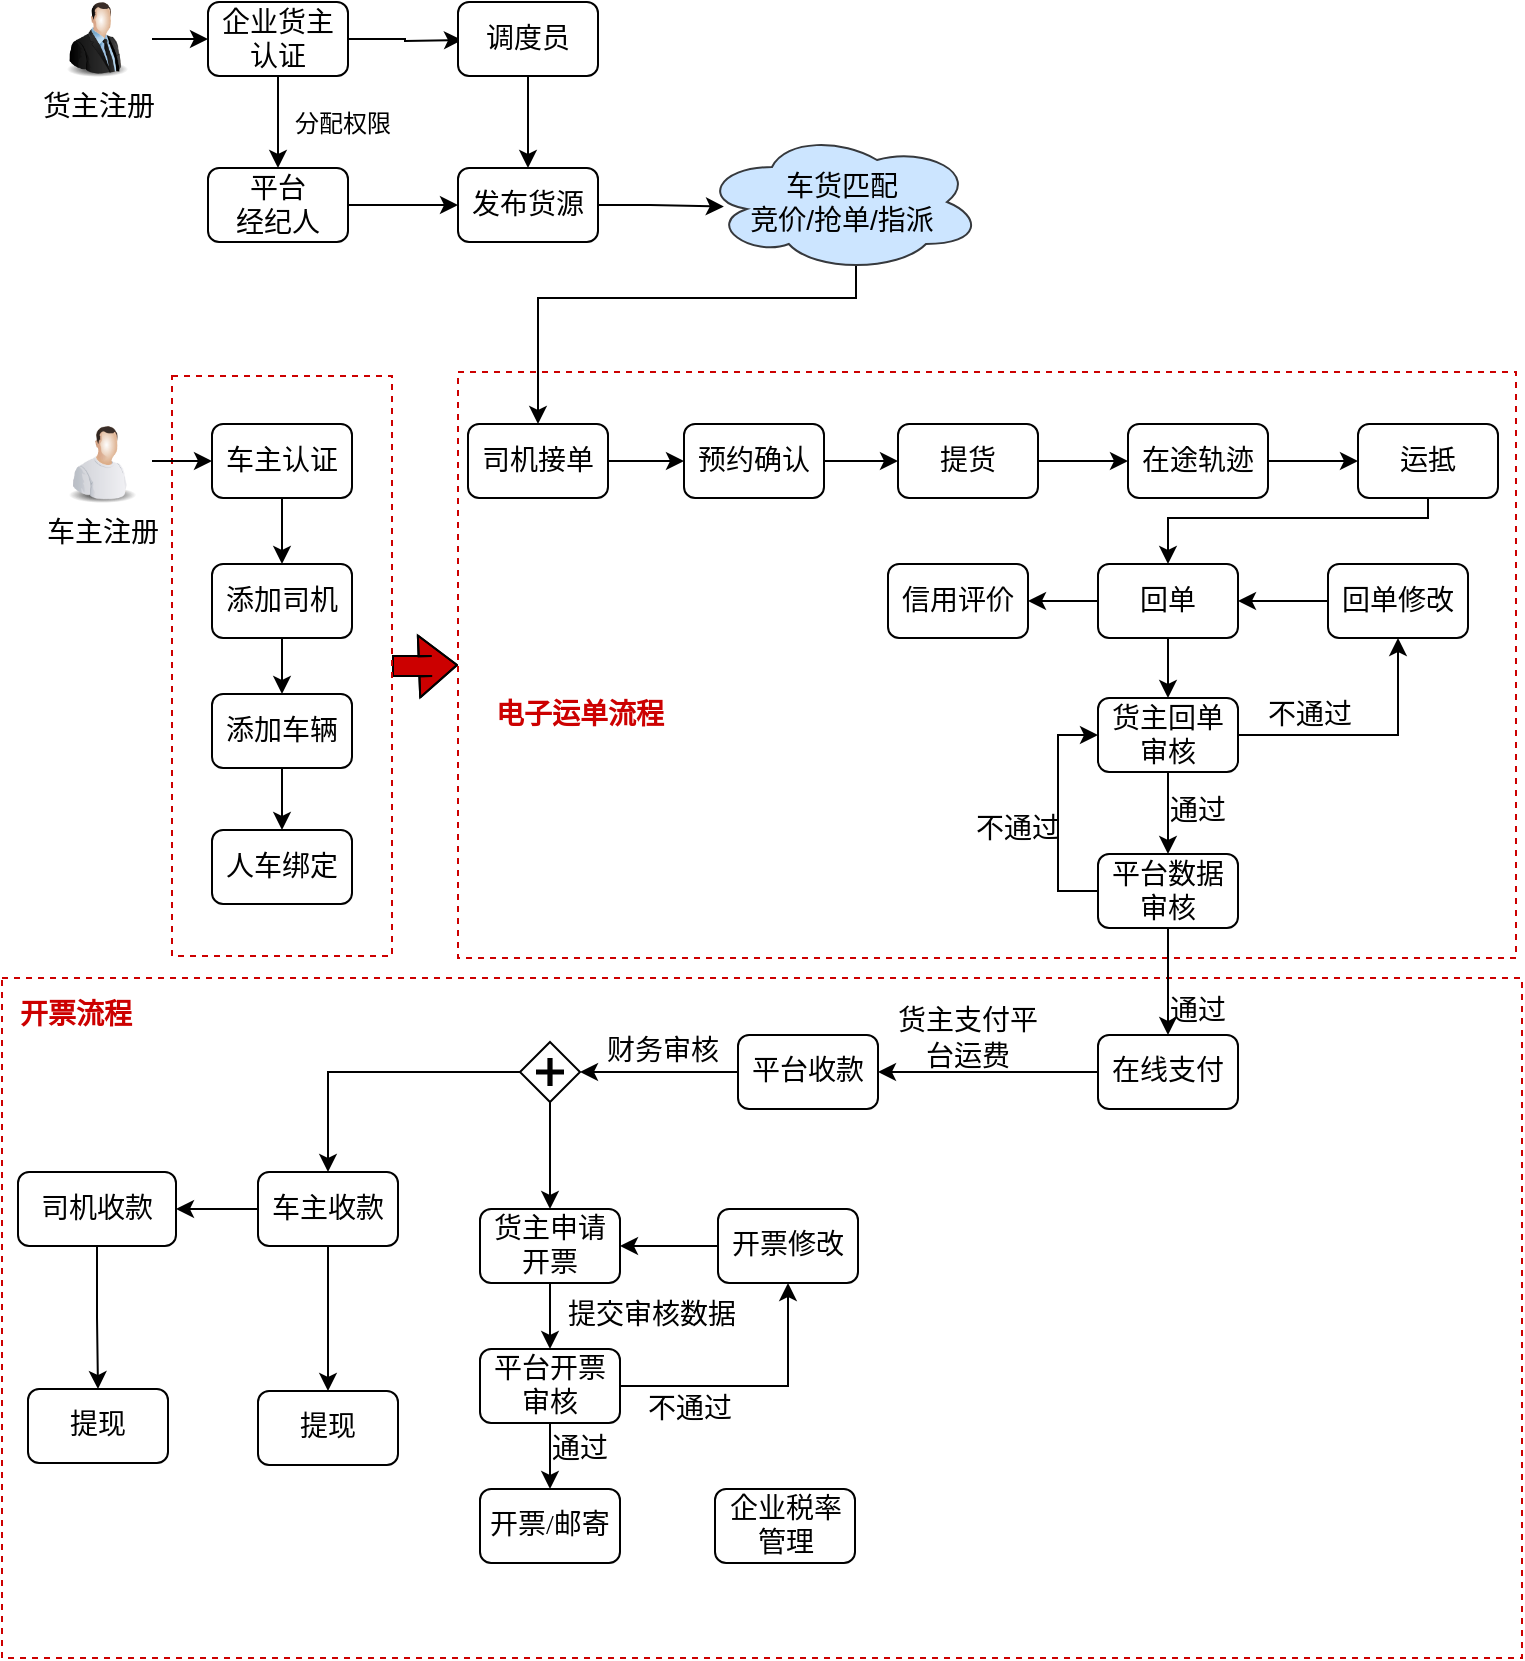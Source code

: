 <mxfile version="12.4.3" type="github" pages="1">
  <diagram id="qYqDt66bANYwKAUjIp7B" name="第 1 页">
    <mxGraphModel dx="854" dy="478" grid="1" gridSize="10" guides="1" tooltips="1" connect="1" arrows="1" fold="1" page="1" pageScale="1" pageWidth="827" pageHeight="1169" math="0" shadow="0">
      <root>
        <mxCell id="0"/>
        <mxCell id="1" parent="0"/>
        <mxCell id="UOtFKl8LUJkK913McRi7-26" value="" style="edgeStyle=orthogonalEdgeStyle;rounded=0;orthogonalLoop=1;jettySize=auto;html=1;fontSize=12;shape=flexArrow;fillColor=#CC0000;strokeColor=#000000;" parent="1" source="UOtFKl8LUJkK913McRi7-21" target="28vUUWtY91V1V11K80DQ-86" edge="1">
          <mxGeometry relative="1" as="geometry"/>
        </mxCell>
        <mxCell id="UOtFKl8LUJkK913McRi7-21" value="" style="rounded=0;whiteSpace=wrap;html=1;shadow=0;glass=0;dashed=1;comic=0;fontSize=12;strokeColor=#CC0000;" parent="1" vertex="1">
          <mxGeometry x="125" y="209" width="110" height="290" as="geometry"/>
        </mxCell>
        <mxCell id="28vUUWtY91V1V11K80DQ-142" value="" style="rounded=0;whiteSpace=wrap;html=1;shadow=0;dashed=1;strokeWidth=1;fontFamily=Verdana;fontSize=14;fillColor=none;strokeColor=#CC0000;" parent="1" vertex="1">
          <mxGeometry x="40" y="510" width="760" height="340" as="geometry"/>
        </mxCell>
        <mxCell id="28vUUWtY91V1V11K80DQ-86" value="" style="rounded=0;whiteSpace=wrap;html=1;shadow=0;strokeWidth=1;fontFamily=Verdana;fontSize=14;dashed=1;strokeColor=#CC0000;" parent="1" vertex="1">
          <mxGeometry x="268" y="207" width="529" height="293" as="geometry"/>
        </mxCell>
        <mxCell id="fRjOnY-xZo_MZWheay3A-4" style="edgeStyle=orthogonalEdgeStyle;rounded=0;orthogonalLoop=1;jettySize=auto;html=1;entryX=0;entryY=0.5;entryDx=0;entryDy=0;strokeColor=#000000;fontSize=12;fontColor=#CC0000;" edge="1" parent="1" source="28vUUWtY91V1V11K80DQ-2" target="fRjOnY-xZo_MZWheay3A-1">
          <mxGeometry relative="1" as="geometry"/>
        </mxCell>
        <mxCell id="28vUUWtY91V1V11K80DQ-2" value="司机接单" style="rounded=1;whiteSpace=wrap;html=1;shadow=0;labelBackgroundColor=none;strokeWidth=1;fontFamily=Verdana;fontSize=14;align=center;" parent="1" vertex="1">
          <mxGeometry x="273" y="233" width="70" height="37" as="geometry"/>
        </mxCell>
        <mxCell id="28vUUWtY91V1V11K80DQ-3" value="" style="edgeStyle=orthogonalEdgeStyle;rounded=0;orthogonalLoop=1;jettySize=auto;html=1;fontSize=14;fillColor=#e51400;strokeColor=#000000;" parent="1" source="28vUUWtY91V1V11K80DQ-4" target="28vUUWtY91V1V11K80DQ-6" edge="1">
          <mxGeometry relative="1" as="geometry"/>
        </mxCell>
        <mxCell id="28vUUWtY91V1V11K80DQ-4" value="提货" style="rounded=1;whiteSpace=wrap;html=1;shadow=0;labelBackgroundColor=none;strokeWidth=1;fontFamily=Verdana;fontSize=14;align=center;" parent="1" vertex="1">
          <mxGeometry x="488" y="233" width="70" height="37" as="geometry"/>
        </mxCell>
        <mxCell id="28vUUWtY91V1V11K80DQ-5" value="" style="edgeStyle=orthogonalEdgeStyle;rounded=0;orthogonalLoop=1;jettySize=auto;html=1;fontSize=14;fillColor=#e51400;strokeColor=#000000;" parent="1" source="28vUUWtY91V1V11K80DQ-6" target="28vUUWtY91V1V11K80DQ-7" edge="1">
          <mxGeometry relative="1" as="geometry"/>
        </mxCell>
        <mxCell id="28vUUWtY91V1V11K80DQ-6" value="在途轨迹" style="rounded=1;whiteSpace=wrap;html=1;shadow=0;labelBackgroundColor=none;strokeWidth=1;fontFamily=Verdana;fontSize=14;align=center;" parent="1" vertex="1">
          <mxGeometry x="603" y="233" width="70" height="37" as="geometry"/>
        </mxCell>
        <mxCell id="28vUUWtY91V1V11K80DQ-9" value="" style="edgeStyle=orthogonalEdgeStyle;rounded=0;orthogonalLoop=1;jettySize=auto;html=1;fontSize=14;fillColor=#e51400;strokeColor=#000000;" parent="1" source="28vUUWtY91V1V11K80DQ-7" target="28vUUWtY91V1V11K80DQ-8" edge="1">
          <mxGeometry relative="1" as="geometry">
            <Array as="points">
              <mxPoint x="753" y="280"/>
              <mxPoint x="623" y="280"/>
            </Array>
          </mxGeometry>
        </mxCell>
        <mxCell id="28vUUWtY91V1V11K80DQ-7" value="运抵" style="rounded=1;whiteSpace=wrap;html=1;shadow=0;labelBackgroundColor=none;strokeWidth=1;fontFamily=Verdana;fontSize=14;align=center;" parent="1" vertex="1">
          <mxGeometry x="718" y="233" width="70" height="37" as="geometry"/>
        </mxCell>
        <mxCell id="28vUUWtY91V1V11K80DQ-15" value="" style="edgeStyle=orthogonalEdgeStyle;rounded=0;orthogonalLoop=1;jettySize=auto;html=1;fontSize=14;fillColor=#e51400;strokeColor=#000000;" parent="1" source="28vUUWtY91V1V11K80DQ-8" target="28vUUWtY91V1V11K80DQ-14" edge="1">
          <mxGeometry relative="1" as="geometry"/>
        </mxCell>
        <mxCell id="UOtFKl8LUJkK913McRi7-37" value="" style="edgeStyle=orthogonalEdgeStyle;rounded=0;orthogonalLoop=1;jettySize=auto;html=1;strokeColor=#000000;fontSize=12;fontColor=#CC0000;" parent="1" source="28vUUWtY91V1V11K80DQ-8" target="UOtFKl8LUJkK913McRi7-36" edge="1">
          <mxGeometry relative="1" as="geometry"/>
        </mxCell>
        <mxCell id="28vUUWtY91V1V11K80DQ-8" value="回单" style="rounded=1;whiteSpace=wrap;html=1;shadow=0;labelBackgroundColor=none;strokeWidth=1;fontFamily=Verdana;fontSize=14;align=center;" parent="1" vertex="1">
          <mxGeometry x="588" y="303" width="70" height="37" as="geometry"/>
        </mxCell>
        <mxCell id="28vUUWtY91V1V11K80DQ-39" style="edgeStyle=orthogonalEdgeStyle;rounded=0;orthogonalLoop=1;jettySize=auto;html=1;entryX=0.5;entryY=1;entryDx=0;entryDy=0;fontSize=14;" parent="1" source="28vUUWtY91V1V11K80DQ-14" target="28vUUWtY91V1V11K80DQ-38" edge="1">
          <mxGeometry relative="1" as="geometry"/>
        </mxCell>
        <mxCell id="UOtFKl8LUJkK913McRi7-38" style="edgeStyle=orthogonalEdgeStyle;rounded=0;orthogonalLoop=1;jettySize=auto;html=1;entryX=0.5;entryY=0;entryDx=0;entryDy=0;strokeColor=#000000;fontSize=12;fontColor=#CC0000;" parent="1" source="28vUUWtY91V1V11K80DQ-14" target="iF3wOTfzOUe_LDXgfB9u-4" edge="1">
          <mxGeometry relative="1" as="geometry"/>
        </mxCell>
        <mxCell id="28vUUWtY91V1V11K80DQ-14" value="货主回单审核" style="rounded=1;whiteSpace=wrap;html=1;shadow=0;labelBackgroundColor=none;strokeWidth=1;fontFamily=Verdana;fontSize=14;align=center;" parent="1" vertex="1">
          <mxGeometry x="588" y="370" width="70" height="37" as="geometry"/>
        </mxCell>
        <mxCell id="UOtFKl8LUJkK913McRi7-39" value="" style="edgeStyle=orthogonalEdgeStyle;rounded=0;orthogonalLoop=1;jettySize=auto;html=1;strokeColor=#000000;fontSize=12;fontColor=#CC0000;" parent="1" source="iF3wOTfzOUe_LDXgfB9u-4" target="28vUUWtY91V1V11K80DQ-30" edge="1">
          <mxGeometry relative="1" as="geometry"/>
        </mxCell>
        <mxCell id="UOtFKl8LUJkK913McRi7-41" style="edgeStyle=orthogonalEdgeStyle;rounded=0;orthogonalLoop=1;jettySize=auto;html=1;entryX=0;entryY=0.5;entryDx=0;entryDy=0;strokeColor=#000000;fontSize=12;fontColor=#CC0000;exitX=0;exitY=0.5;exitDx=0;exitDy=0;" parent="1" source="iF3wOTfzOUe_LDXgfB9u-4" target="28vUUWtY91V1V11K80DQ-14" edge="1">
          <mxGeometry relative="1" as="geometry"/>
        </mxCell>
        <mxCell id="iF3wOTfzOUe_LDXgfB9u-4" value="平台数据审核" style="rounded=1;whiteSpace=wrap;html=1;shadow=0;labelBackgroundColor=none;strokeWidth=1;fontFamily=Verdana;fontSize=14;align=center;" parent="1" vertex="1">
          <mxGeometry x="588" y="448" width="70" height="37" as="geometry"/>
        </mxCell>
        <mxCell id="UOtFKl8LUJkK913McRi7-44" style="edgeStyle=orthogonalEdgeStyle;rounded=0;orthogonalLoop=1;jettySize=auto;html=1;entryX=1;entryY=0.5;entryDx=0;entryDy=0;strokeColor=#000000;fontSize=12;fontColor=#CC0000;" parent="1" source="28vUUWtY91V1V11K80DQ-30" target="28vUUWtY91V1V11K80DQ-43" edge="1">
          <mxGeometry relative="1" as="geometry"/>
        </mxCell>
        <mxCell id="28vUUWtY91V1V11K80DQ-30" value="在线支付" style="rounded=1;whiteSpace=wrap;html=1;shadow=0;labelBackgroundColor=none;strokeWidth=1;fontFamily=Verdana;fontSize=14;align=center;" parent="1" vertex="1">
          <mxGeometry x="588" y="538.5" width="70" height="37" as="geometry"/>
        </mxCell>
        <mxCell id="28vUUWtY91V1V11K80DQ-55" value="" style="edgeStyle=orthogonalEdgeStyle;rounded=0;orthogonalLoop=1;jettySize=auto;html=1;fontSize=14;" parent="1" source="28vUUWtY91V1V11K80DQ-52" target="28vUUWtY91V1V11K80DQ-54" edge="1">
          <mxGeometry relative="1" as="geometry"/>
        </mxCell>
        <mxCell id="28vUUWtY91V1V11K80DQ-52" value="货主申请开票" style="rounded=1;whiteSpace=wrap;html=1;shadow=0;labelBackgroundColor=none;strokeWidth=1;fontFamily=Verdana;fontSize=14;align=center;" parent="1" vertex="1">
          <mxGeometry x="279" y="625.5" width="70" height="37" as="geometry"/>
        </mxCell>
        <mxCell id="28vUUWtY91V1V11K80DQ-59" style="edgeStyle=orthogonalEdgeStyle;rounded=0;orthogonalLoop=1;jettySize=auto;html=1;entryX=0.5;entryY=1;entryDx=0;entryDy=0;fontSize=14;" parent="1" source="28vUUWtY91V1V11K80DQ-54" target="28vUUWtY91V1V11K80DQ-58" edge="1">
          <mxGeometry relative="1" as="geometry"/>
        </mxCell>
        <mxCell id="28vUUWtY91V1V11K80DQ-62" value="" style="edgeStyle=orthogonalEdgeStyle;rounded=0;orthogonalLoop=1;jettySize=auto;html=1;fontSize=14;" parent="1" source="28vUUWtY91V1V11K80DQ-54" target="28vUUWtY91V1V11K80DQ-61" edge="1">
          <mxGeometry relative="1" as="geometry"/>
        </mxCell>
        <mxCell id="28vUUWtY91V1V11K80DQ-54" value="平台开票审核" style="rounded=1;whiteSpace=wrap;html=1;shadow=0;labelBackgroundColor=none;strokeWidth=1;fontFamily=Verdana;fontSize=14;align=center;" parent="1" vertex="1">
          <mxGeometry x="279" y="695.5" width="70" height="37" as="geometry"/>
        </mxCell>
        <mxCell id="28vUUWtY91V1V11K80DQ-61" value="开票/邮寄" style="rounded=1;whiteSpace=wrap;html=1;shadow=0;labelBackgroundColor=none;strokeWidth=1;fontFamily=Verdana;fontSize=14;align=center;" parent="1" vertex="1">
          <mxGeometry x="279" y="765.5" width="70" height="37" as="geometry"/>
        </mxCell>
        <mxCell id="iF3wOTfzOUe_LDXgfB9u-13" style="edgeStyle=orthogonalEdgeStyle;rounded=0;orthogonalLoop=1;jettySize=auto;html=1;fontSize=14;entryX=1;entryY=0.5;entryDx=0;entryDy=0;fillColor=#e51400;strokeColor=#000000;" parent="1" source="28vUUWtY91V1V11K80DQ-43" target="iF3wOTfzOUe_LDXgfB9u-12" edge="1">
          <mxGeometry relative="1" as="geometry">
            <mxPoint x="308" y="556.5" as="targetPoint"/>
          </mxGeometry>
        </mxCell>
        <mxCell id="28vUUWtY91V1V11K80DQ-43" value="平台收款" style="rounded=1;whiteSpace=wrap;html=1;shadow=0;labelBackgroundColor=none;strokeWidth=1;fontFamily=Verdana;fontSize=14;align=center;" parent="1" vertex="1">
          <mxGeometry x="408" y="538.5" width="70" height="37" as="geometry"/>
        </mxCell>
        <mxCell id="28vUUWtY91V1V11K80DQ-85" value="" style="edgeStyle=orthogonalEdgeStyle;rounded=0;orthogonalLoop=1;jettySize=auto;html=1;fontFamily=Verdana;fontSize=14;" parent="1" source="28vUUWtY91V1V11K80DQ-45" target="28vUUWtY91V1V11K80DQ-84" edge="1">
          <mxGeometry relative="1" as="geometry"/>
        </mxCell>
        <mxCell id="UOtFKl8LUJkK913McRi7-50" style="edgeStyle=orthogonalEdgeStyle;rounded=0;orthogonalLoop=1;jettySize=auto;html=1;entryX=1;entryY=0.5;entryDx=0;entryDy=0;strokeColor=#000000;fontSize=12;fontColor=#CC0000;" parent="1" source="28vUUWtY91V1V11K80DQ-45" target="28vUUWtY91V1V11K80DQ-129" edge="1">
          <mxGeometry relative="1" as="geometry"/>
        </mxCell>
        <mxCell id="28vUUWtY91V1V11K80DQ-45" value="车主收款" style="rounded=1;whiteSpace=wrap;html=1;shadow=0;labelBackgroundColor=none;strokeWidth=1;fontFamily=Verdana;fontSize=14;align=center;" parent="1" vertex="1">
          <mxGeometry x="168" y="607" width="70" height="37" as="geometry"/>
        </mxCell>
        <mxCell id="28vUUWtY91V1V11K80DQ-84" value="提现" style="rounded=1;whiteSpace=wrap;html=1;shadow=0;labelBackgroundColor=none;strokeWidth=1;fontFamily=Verdana;fontSize=14;align=center;" parent="1" vertex="1">
          <mxGeometry x="168" y="716.5" width="70" height="37" as="geometry"/>
        </mxCell>
        <mxCell id="UOtFKl8LUJkK913McRi7-24" style="edgeStyle=orthogonalEdgeStyle;rounded=0;orthogonalLoop=1;jettySize=auto;html=1;entryX=0.5;entryY=0;entryDx=0;entryDy=0;fontSize=12;" parent="1" source="28vUUWtY91V1V11K80DQ-10" target="UOtFKl8LUJkK913McRi7-9" edge="1">
          <mxGeometry relative="1" as="geometry"/>
        </mxCell>
        <mxCell id="28vUUWtY91V1V11K80DQ-10" value="车主认证" style="rounded=1;whiteSpace=wrap;html=1;shadow=0;labelBackgroundColor=none;strokeWidth=1;fontFamily=Verdana;fontSize=14;align=center;" parent="1" vertex="1">
          <mxGeometry x="145" y="233" width="70" height="37" as="geometry"/>
        </mxCell>
        <mxCell id="28vUUWtY91V1V11K80DQ-29" style="edgeStyle=orthogonalEdgeStyle;rounded=0;orthogonalLoop=1;jettySize=auto;html=1;entryX=0.078;entryY=0.533;entryDx=0;entryDy=0;entryPerimeter=0;fontSize=14;fillColor=#e51400;strokeColor=#000000;" parent="1" source="28vUUWtY91V1V11K80DQ-17" target="6LW1AeHPkMDRcIlr9ZgV-1" edge="1">
          <mxGeometry relative="1" as="geometry"/>
        </mxCell>
        <mxCell id="28vUUWtY91V1V11K80DQ-17" value="发布货源" style="rounded=1;whiteSpace=wrap;html=1;shadow=0;labelBackgroundColor=none;strokeWidth=1;fontFamily=Verdana;fontSize=14;align=center;" parent="1" vertex="1">
          <mxGeometry x="268" y="105" width="70" height="37" as="geometry"/>
        </mxCell>
        <mxCell id="28vUUWtY91V1V11K80DQ-23" value="" style="edgeStyle=orthogonalEdgeStyle;rounded=0;orthogonalLoop=1;jettySize=auto;html=1;fontSize=14;" parent="1" source="28vUUWtY91V1V11K80DQ-24" target="28vUUWtY91V1V11K80DQ-17" edge="1">
          <mxGeometry relative="1" as="geometry"/>
        </mxCell>
        <mxCell id="28vUUWtY91V1V11K80DQ-24" value="平台&lt;br&gt;经纪人" style="rounded=1;whiteSpace=wrap;html=1;shadow=0;labelBackgroundColor=none;strokeWidth=1;fontFamily=Verdana;fontSize=14;align=center;" parent="1" vertex="1">
          <mxGeometry x="143" y="105" width="70" height="37" as="geometry"/>
        </mxCell>
        <mxCell id="28vUUWtY91V1V11K80DQ-40" value="" style="edgeStyle=orthogonalEdgeStyle;rounded=0;orthogonalLoop=1;jettySize=auto;html=1;fontSize=14;" parent="1" source="28vUUWtY91V1V11K80DQ-38" target="28vUUWtY91V1V11K80DQ-8" edge="1">
          <mxGeometry relative="1" as="geometry"/>
        </mxCell>
        <mxCell id="28vUUWtY91V1V11K80DQ-38" value="回单修改" style="rounded=1;whiteSpace=wrap;html=1;shadow=0;labelBackgroundColor=none;strokeWidth=1;fontFamily=Verdana;fontSize=14;align=center;" parent="1" vertex="1">
          <mxGeometry x="703" y="303" width="70" height="37" as="geometry"/>
        </mxCell>
        <mxCell id="28vUUWtY91V1V11K80DQ-49" value="&lt;span style=&quot;font-family: verdana; font-size: 14px;&quot;&gt;货主支付平台运费&lt;/span&gt;" style="text;html=1;strokeColor=none;fillColor=none;align=center;verticalAlign=middle;whiteSpace=wrap;rounded=0;fontSize=14;" parent="1" vertex="1">
          <mxGeometry x="483" y="530" width="80" height="20" as="geometry"/>
        </mxCell>
        <mxCell id="28vUUWtY91V1V11K80DQ-131" style="edgeStyle=orthogonalEdgeStyle;rounded=0;orthogonalLoop=1;jettySize=auto;html=1;entryX=1;entryY=0.5;entryDx=0;entryDy=0;fontFamily=Verdana;fontSize=14;" parent="1" source="28vUUWtY91V1V11K80DQ-58" target="28vUUWtY91V1V11K80DQ-52" edge="1">
          <mxGeometry relative="1" as="geometry"/>
        </mxCell>
        <mxCell id="28vUUWtY91V1V11K80DQ-58" value="开票修改" style="rounded=1;whiteSpace=wrap;html=1;shadow=0;labelBackgroundColor=none;strokeWidth=1;fontFamily=Verdana;fontSize=14;align=center;" parent="1" vertex="1">
          <mxGeometry x="398" y="625.5" width="70" height="37" as="geometry"/>
        </mxCell>
        <mxCell id="28vUUWtY91V1V11K80DQ-79" value="不通过" style="text;html=1;strokeColor=none;fillColor=none;align=center;verticalAlign=middle;whiteSpace=wrap;rounded=0;shadow=0;fontFamily=Verdana;fontSize=14;" parent="1" vertex="1">
          <mxGeometry x="670" y="369" width="48" height="20" as="geometry"/>
        </mxCell>
        <mxCell id="28vUUWtY91V1V11K80DQ-80" value="通过" style="text;html=1;strokeColor=none;fillColor=none;align=center;verticalAlign=middle;whiteSpace=wrap;rounded=0;shadow=0;fontFamily=Verdana;fontSize=14;" parent="1" vertex="1">
          <mxGeometry x="618" y="417" width="40" height="20" as="geometry"/>
        </mxCell>
        <mxCell id="28vUUWtY91V1V11K80DQ-87" value="电子运单流程" style="text;html=1;strokeColor=none;fillColor=none;align=center;verticalAlign=middle;whiteSpace=wrap;rounded=0;shadow=0;dashed=1;fontFamily=Verdana;fontSize=14;fontStyle=1;fontColor=#CC0000;" parent="1" vertex="1">
          <mxGeometry x="282" y="369" width="94" height="20" as="geometry"/>
        </mxCell>
        <mxCell id="28vUUWtY91V1V11K80DQ-100" value="" style="edgeStyle=orthogonalEdgeStyle;rounded=0;orthogonalLoop=1;jettySize=auto;html=1;fontFamily=Verdana;fontSize=14;" parent="1" source="28vUUWtY91V1V11K80DQ-90" target="28vUUWtY91V1V11K80DQ-10" edge="1">
          <mxGeometry relative="1" as="geometry"/>
        </mxCell>
        <mxCell id="28vUUWtY91V1V11K80DQ-90" value="车主注册" style="image;html=1;labelBackgroundColor=#ffffff;image=img/lib/clip_art/people/Worker_Man_128x128.png;rounded=1;shadow=0;dashed=1;strokeWidth=1;fontFamily=Verdana;fontSize=14;" parent="1" vertex="1">
          <mxGeometry x="65" y="230" width="50" height="43" as="geometry"/>
        </mxCell>
        <mxCell id="28vUUWtY91V1V11K80DQ-98" value="" style="edgeStyle=orthogonalEdgeStyle;rounded=0;orthogonalLoop=1;jettySize=auto;html=1;fontFamily=Verdana;fontSize=14;" parent="1" source="28vUUWtY91V1V11K80DQ-94" target="28vUUWtY91V1V11K80DQ-96" edge="1">
          <mxGeometry relative="1" as="geometry"/>
        </mxCell>
        <mxCell id="28vUUWtY91V1V11K80DQ-94" value="货主注册" style="image;html=1;labelBackgroundColor=#ffffff;image=img/lib/clip_art/people/Suit_Man_128x128.png;rounded=1;shadow=0;dashed=1;strokeWidth=1;fontFamily=Verdana;fontSize=14;" parent="1" vertex="1">
          <mxGeometry x="60" y="21" width="55" height="39" as="geometry"/>
        </mxCell>
        <mxCell id="28vUUWtY91V1V11K80DQ-107" style="edgeStyle=orthogonalEdgeStyle;rounded=0;orthogonalLoop=1;jettySize=auto;html=1;entryX=0;entryY=0.5;entryDx=0;entryDy=0;fontFamily=Verdana;fontSize=14;" parent="1" source="28vUUWtY91V1V11K80DQ-96" edge="1">
          <mxGeometry relative="1" as="geometry">
            <mxPoint x="270" y="41" as="targetPoint"/>
          </mxGeometry>
        </mxCell>
        <mxCell id="UOtFKl8LUJkK913McRi7-5" style="edgeStyle=orthogonalEdgeStyle;rounded=0;orthogonalLoop=1;jettySize=auto;html=1;fontSize=12;" parent="1" source="28vUUWtY91V1V11K80DQ-96" target="28vUUWtY91V1V11K80DQ-24" edge="1">
          <mxGeometry relative="1" as="geometry"/>
        </mxCell>
        <mxCell id="28vUUWtY91V1V11K80DQ-96" value="企业货主认证" style="rounded=1;whiteSpace=wrap;html=1;shadow=0;labelBackgroundColor=none;strokeWidth=1;fontFamily=Verdana;fontSize=14;align=center;" parent="1" vertex="1">
          <mxGeometry x="143" y="22" width="70" height="37" as="geometry"/>
        </mxCell>
        <mxCell id="UOtFKl8LUJkK913McRi7-47" style="edgeStyle=orthogonalEdgeStyle;rounded=0;orthogonalLoop=1;jettySize=auto;html=1;entryX=0.5;entryY=0;entryDx=0;entryDy=0;strokeColor=#000000;fontSize=12;fontColor=#CC0000;" parent="1" source="28vUUWtY91V1V11K80DQ-112" target="28vUUWtY91V1V11K80DQ-17" edge="1">
          <mxGeometry relative="1" as="geometry"/>
        </mxCell>
        <mxCell id="28vUUWtY91V1V11K80DQ-112" value="调度员" style="rounded=1;whiteSpace=wrap;html=1;shadow=0;labelBackgroundColor=none;strokeWidth=1;fontFamily=Verdana;fontSize=14;align=center;" parent="1" vertex="1">
          <mxGeometry x="268" y="22" width="70" height="37" as="geometry"/>
        </mxCell>
        <mxCell id="28vUUWtY91V1V11K80DQ-120" value="开票流程" style="text;html=1;strokeColor=none;fillColor=none;align=center;verticalAlign=middle;whiteSpace=wrap;rounded=0;shadow=0;dashed=1;fontFamily=Verdana;fontSize=14;fontStyle=1;fontColor=#CC0000;" parent="1" vertex="1">
          <mxGeometry x="48" y="518.5" width="58" height="20" as="geometry"/>
        </mxCell>
        <mxCell id="28vUUWtY91V1V11K80DQ-122" value="企业税率管理" style="rounded=1;whiteSpace=wrap;html=1;shadow=0;labelBackgroundColor=none;strokeWidth=1;fontFamily=Verdana;fontSize=14;align=center;" parent="1" vertex="1">
          <mxGeometry x="396.5" y="765.5" width="70" height="37" as="geometry"/>
        </mxCell>
        <mxCell id="28vUUWtY91V1V11K80DQ-123" value="提交审核数据" style="text;html=1;strokeColor=none;fillColor=none;align=center;verticalAlign=middle;whiteSpace=wrap;rounded=0;shadow=0;dashed=1;fontFamily=Verdana;fontSize=14;" parent="1" vertex="1">
          <mxGeometry x="322" y="669" width="86" height="20" as="geometry"/>
        </mxCell>
        <mxCell id="28vUUWtY91V1V11K80DQ-138" style="edgeStyle=orthogonalEdgeStyle;rounded=0;orthogonalLoop=1;jettySize=auto;html=1;entryX=0.5;entryY=0;entryDx=0;entryDy=0;fontFamily=Verdana;fontSize=14;" parent="1" source="28vUUWtY91V1V11K80DQ-129" target="28vUUWtY91V1V11K80DQ-137" edge="1">
          <mxGeometry relative="1" as="geometry"/>
        </mxCell>
        <mxCell id="28vUUWtY91V1V11K80DQ-129" value="司机收款" style="rounded=1;whiteSpace=wrap;html=1;shadow=0;labelBackgroundColor=none;strokeWidth=1;fontFamily=Verdana;fontSize=14;align=center;" parent="1" vertex="1">
          <mxGeometry x="48" y="607" width="79" height="37" as="geometry"/>
        </mxCell>
        <mxCell id="28vUUWtY91V1V11K80DQ-136" style="edgeStyle=orthogonalEdgeStyle;rounded=0;orthogonalLoop=1;jettySize=auto;html=1;entryX=0.5;entryY=0;entryDx=0;entryDy=0;fontFamily=Verdana;fontSize=14;fillColor=#e51400;strokeColor=#000000;exitX=0;exitY=0.5;exitDx=0;exitDy=0;" parent="1" source="iF3wOTfzOUe_LDXgfB9u-12" target="28vUUWtY91V1V11K80DQ-45" edge="1">
          <mxGeometry relative="1" as="geometry">
            <mxPoint x="278" y="556" as="sourcePoint"/>
          </mxGeometry>
        </mxCell>
        <mxCell id="28vUUWtY91V1V11K80DQ-137" value="提现" style="rounded=1;whiteSpace=wrap;html=1;shadow=0;labelBackgroundColor=none;strokeWidth=1;fontFamily=Verdana;fontSize=14;align=center;" parent="1" vertex="1">
          <mxGeometry x="53" y="715.5" width="70" height="37" as="geometry"/>
        </mxCell>
        <mxCell id="28vUUWtY91V1V11K80DQ-139" value="财务审核" style="text;html=1;strokeColor=none;fillColor=none;align=center;verticalAlign=middle;whiteSpace=wrap;rounded=0;shadow=0;dashed=1;fontFamily=Verdana;fontSize=14;" parent="1" vertex="1">
          <mxGeometry x="340.5" y="537" width="59" height="20" as="geometry"/>
        </mxCell>
        <mxCell id="6LW1AeHPkMDRcIlr9ZgV-7" style="edgeStyle=orthogonalEdgeStyle;rounded=0;orthogonalLoop=1;jettySize=auto;html=1;entryX=0.5;entryY=0;entryDx=0;entryDy=0;exitX=0.55;exitY=0.95;exitDx=0;exitDy=0;exitPerimeter=0;fontSize=14;fillColor=#e51400;strokeColor=#000000;" parent="1" source="6LW1AeHPkMDRcIlr9ZgV-1" target="28vUUWtY91V1V11K80DQ-2" edge="1">
          <mxGeometry relative="1" as="geometry">
            <Array as="points">
              <mxPoint x="467" y="170"/>
              <mxPoint x="308" y="170"/>
            </Array>
          </mxGeometry>
        </mxCell>
        <mxCell id="6LW1AeHPkMDRcIlr9ZgV-1" value="车货匹配&lt;br style=&quot;font-size: 14px&quot;&gt;竞价/抢单/指派" style="ellipse;shape=cloud;whiteSpace=wrap;html=1;fontSize=14;fillColor=#cce5ff;strokeColor=#36393d;" parent="1" vertex="1">
          <mxGeometry x="390" y="87" width="140" height="70" as="geometry"/>
        </mxCell>
        <mxCell id="iF3wOTfzOUe_LDXgfB9u-14" style="edgeStyle=orthogonalEdgeStyle;rounded=0;orthogonalLoop=1;jettySize=auto;html=1;entryX=0.5;entryY=0;entryDx=0;entryDy=0;fontSize=14;fillColor=#e51400;strokeColor=#000000;" parent="1" source="iF3wOTfzOUe_LDXgfB9u-12" target="28vUUWtY91V1V11K80DQ-52" edge="1">
          <mxGeometry relative="1" as="geometry"/>
        </mxCell>
        <mxCell id="iF3wOTfzOUe_LDXgfB9u-12" value="" style="shape=mxgraph.bpmn.shape;html=1;verticalLabelPosition=bottom;labelBackgroundColor=#ffffff;verticalAlign=top;perimeter=rhombusPerimeter;background=gateway;outline=none;symbol=parallelGw;rounded=1;shadow=0;strokeWidth=1;fontFamily=Verdana;fontSize=14;align=center;" parent="1" vertex="1">
          <mxGeometry x="299" y="542" width="30" height="30" as="geometry"/>
        </mxCell>
        <mxCell id="UOtFKl8LUJkK913McRi7-6" value="分配权限" style="text;html=1;align=center;verticalAlign=middle;resizable=0;points=[];;autosize=1;fontSize=12;" parent="1" vertex="1">
          <mxGeometry x="180" y="72.5" width="60" height="20" as="geometry"/>
        </mxCell>
        <mxCell id="UOtFKl8LUJkK913McRi7-12" style="edgeStyle=orthogonalEdgeStyle;rounded=0;orthogonalLoop=1;jettySize=auto;html=1;entryX=0.5;entryY=0;entryDx=0;entryDy=0;fontSize=12;" parent="1" source="UOtFKl8LUJkK913McRi7-9" target="UOtFKl8LUJkK913McRi7-10" edge="1">
          <mxGeometry relative="1" as="geometry"/>
        </mxCell>
        <mxCell id="UOtFKl8LUJkK913McRi7-9" value="添加司机" style="rounded=1;whiteSpace=wrap;html=1;shadow=0;labelBackgroundColor=none;strokeWidth=1;fontFamily=Verdana;fontSize=14;align=center;" parent="1" vertex="1">
          <mxGeometry x="145" y="303" width="70" height="37" as="geometry"/>
        </mxCell>
        <mxCell id="UOtFKl8LUJkK913McRi7-16" value="" style="edgeStyle=orthogonalEdgeStyle;rounded=0;orthogonalLoop=1;jettySize=auto;html=1;fontSize=12;" parent="1" source="UOtFKl8LUJkK913McRi7-10" target="UOtFKl8LUJkK913McRi7-15" edge="1">
          <mxGeometry relative="1" as="geometry"/>
        </mxCell>
        <mxCell id="UOtFKl8LUJkK913McRi7-10" value="添加车辆" style="rounded=1;whiteSpace=wrap;html=1;shadow=0;labelBackgroundColor=none;strokeWidth=1;fontFamily=Verdana;fontSize=14;align=center;" parent="1" vertex="1">
          <mxGeometry x="145" y="368" width="70" height="37" as="geometry"/>
        </mxCell>
        <mxCell id="UOtFKl8LUJkK913McRi7-15" value="人车绑定" style="rounded=1;whiteSpace=wrap;html=1;shadow=0;labelBackgroundColor=none;strokeWidth=1;fontFamily=Verdana;fontSize=14;align=center;" parent="1" vertex="1">
          <mxGeometry x="145" y="436" width="70" height="37" as="geometry"/>
        </mxCell>
        <mxCell id="UOtFKl8LUJkK913McRi7-36" value="信用评价" style="rounded=1;whiteSpace=wrap;html=1;shadow=0;labelBackgroundColor=none;strokeWidth=1;fontFamily=Verdana;fontSize=14;align=center;" parent="1" vertex="1">
          <mxGeometry x="483" y="303" width="70" height="37" as="geometry"/>
        </mxCell>
        <mxCell id="UOtFKl8LUJkK913McRi7-42" value="不通过" style="text;html=1;strokeColor=none;fillColor=none;align=center;verticalAlign=middle;whiteSpace=wrap;rounded=0;shadow=0;fontFamily=Verdana;fontSize=14;" parent="1" vertex="1">
          <mxGeometry x="524" y="426" width="48" height="20" as="geometry"/>
        </mxCell>
        <mxCell id="UOtFKl8LUJkK913McRi7-43" value="通过" style="text;html=1;strokeColor=none;fillColor=none;align=center;verticalAlign=middle;whiteSpace=wrap;rounded=0;shadow=0;fontFamily=Verdana;fontSize=14;" parent="1" vertex="1">
          <mxGeometry x="618" y="517" width="40" height="20" as="geometry"/>
        </mxCell>
        <mxCell id="UOtFKl8LUJkK913McRi7-51" value="不通过" style="text;html=1;strokeColor=none;fillColor=none;align=center;verticalAlign=middle;whiteSpace=wrap;rounded=0;shadow=0;fontFamily=Verdana;fontSize=14;" parent="1" vertex="1">
          <mxGeometry x="360" y="715.5" width="48" height="20" as="geometry"/>
        </mxCell>
        <mxCell id="UOtFKl8LUJkK913McRi7-52" value="通过" style="text;html=1;strokeColor=none;fillColor=none;align=center;verticalAlign=middle;whiteSpace=wrap;rounded=0;shadow=0;fontFamily=Verdana;fontSize=14;" parent="1" vertex="1">
          <mxGeometry x="309" y="735.5" width="40" height="20" as="geometry"/>
        </mxCell>
        <mxCell id="fRjOnY-xZo_MZWheay3A-5" style="edgeStyle=orthogonalEdgeStyle;rounded=0;orthogonalLoop=1;jettySize=auto;html=1;entryX=0;entryY=0.5;entryDx=0;entryDy=0;strokeColor=#000000;fontSize=12;fontColor=#CC0000;" edge="1" parent="1" source="fRjOnY-xZo_MZWheay3A-1" target="28vUUWtY91V1V11K80DQ-4">
          <mxGeometry relative="1" as="geometry"/>
        </mxCell>
        <mxCell id="fRjOnY-xZo_MZWheay3A-1" value="预约确认" style="rounded=1;whiteSpace=wrap;html=1;shadow=0;labelBackgroundColor=none;strokeWidth=1;fontFamily=Verdana;fontSize=14;align=center;" vertex="1" parent="1">
          <mxGeometry x="381" y="233" width="70" height="37" as="geometry"/>
        </mxCell>
      </root>
    </mxGraphModel>
  </diagram>
</mxfile>
